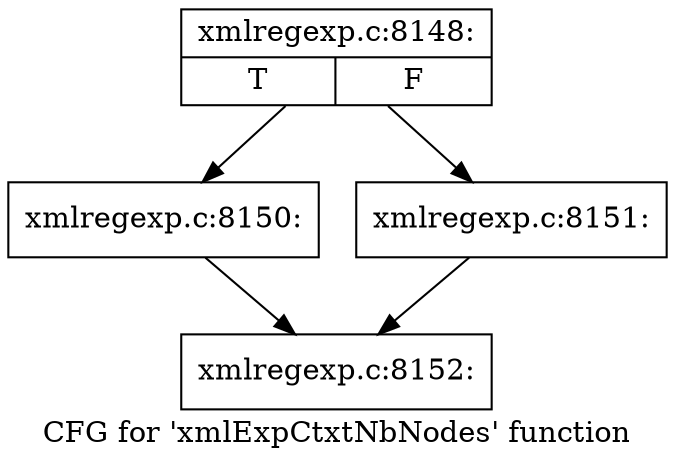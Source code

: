 digraph "CFG for 'xmlExpCtxtNbNodes' function" {
	label="CFG for 'xmlExpCtxtNbNodes' function";

	Node0x41f19b0 [shape=record,label="{xmlregexp.c:8148:|{<s0>T|<s1>F}}"];
	Node0x41f19b0 -> Node0x41f1ae0;
	Node0x41f19b0 -> Node0x41f1b30;
	Node0x41f1ae0 [shape=record,label="{xmlregexp.c:8150:}"];
	Node0x41f1ae0 -> Node0x41f1ce0;
	Node0x41f1b30 [shape=record,label="{xmlregexp.c:8151:}"];
	Node0x41f1b30 -> Node0x41f1ce0;
	Node0x41f1ce0 [shape=record,label="{xmlregexp.c:8152:}"];
}
